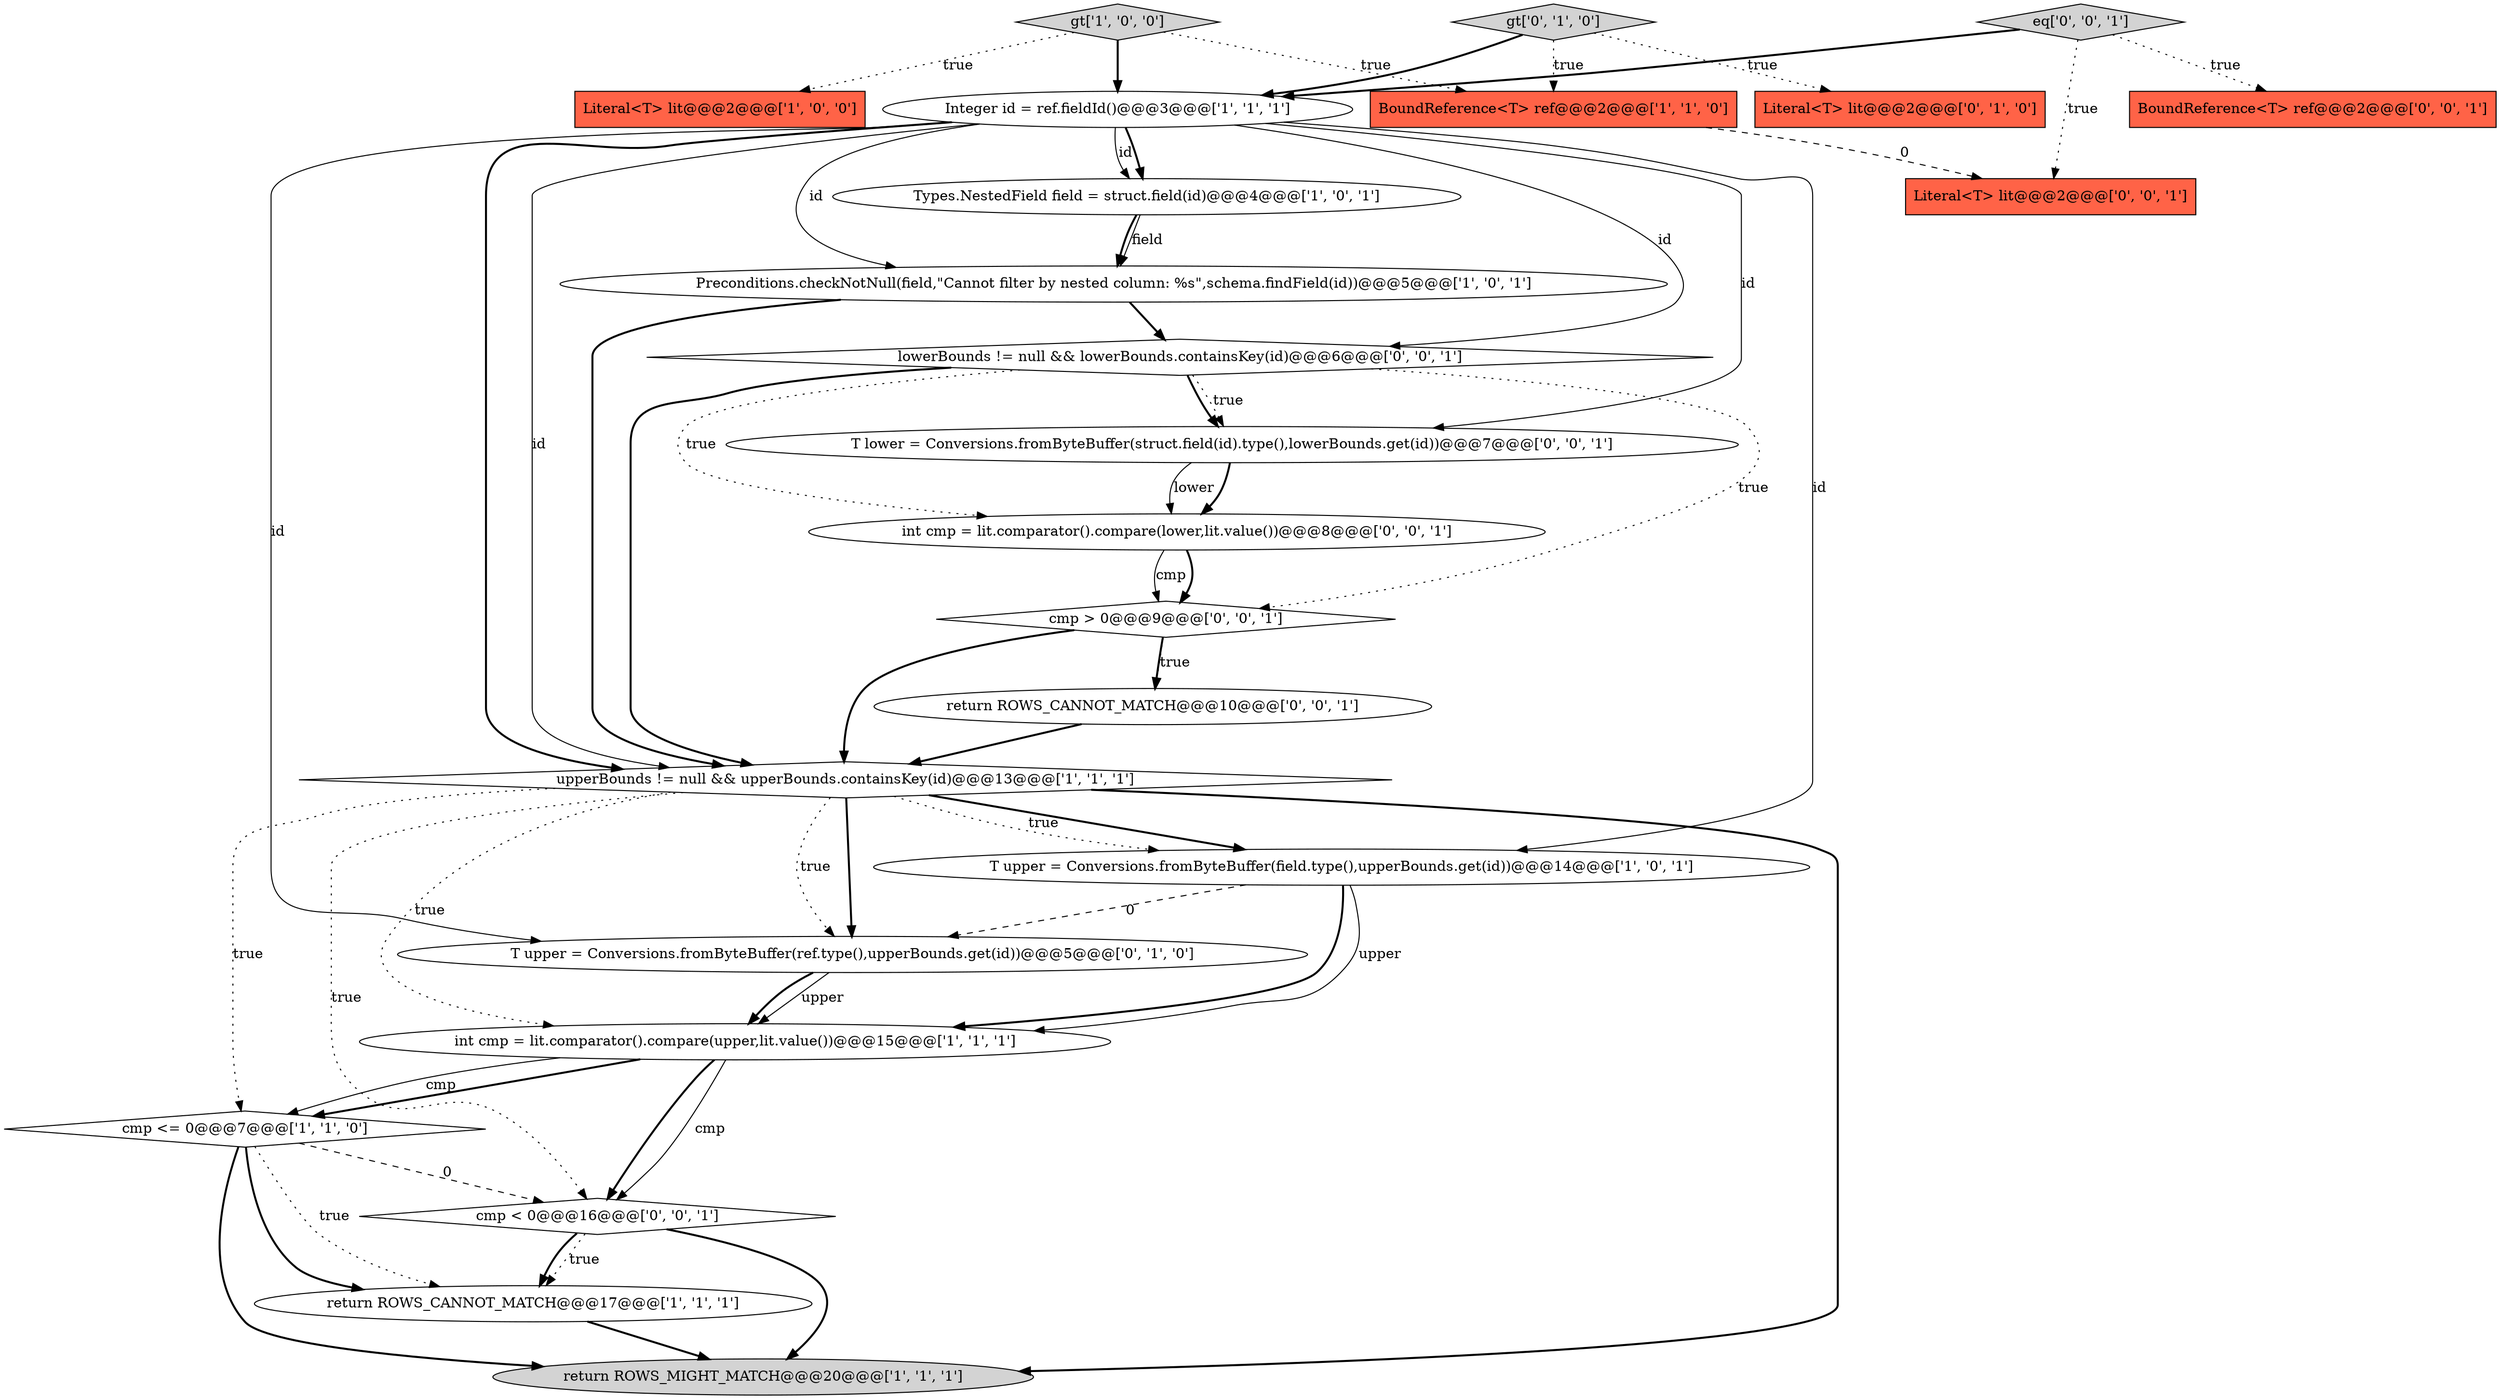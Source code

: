 digraph {
3 [style = filled, label = "upperBounds != null && upperBounds.containsKey(id)@@@13@@@['1', '1', '1']", fillcolor = white, shape = diamond image = "AAA0AAABBB1BBB"];
22 [style = filled, label = "return ROWS_CANNOT_MATCH@@@10@@@['0', '0', '1']", fillcolor = white, shape = ellipse image = "AAA0AAABBB3BBB"];
2 [style = filled, label = "T upper = Conversions.fromByteBuffer(field.type(),upperBounds.get(id))@@@14@@@['1', '0', '1']", fillcolor = white, shape = ellipse image = "AAA0AAABBB1BBB"];
11 [style = filled, label = "return ROWS_CANNOT_MATCH@@@17@@@['1', '1', '1']", fillcolor = white, shape = ellipse image = "AAA0AAABBB1BBB"];
23 [style = filled, label = "T lower = Conversions.fromByteBuffer(struct.field(id).type(),lowerBounds.get(id))@@@7@@@['0', '0', '1']", fillcolor = white, shape = ellipse image = "AAA0AAABBB3BBB"];
12 [style = filled, label = "T upper = Conversions.fromByteBuffer(ref.type(),upperBounds.get(id))@@@5@@@['0', '1', '0']", fillcolor = white, shape = ellipse image = "AAA1AAABBB2BBB"];
20 [style = filled, label = "Literal<T> lit@@@2@@@['0', '0', '1']", fillcolor = tomato, shape = box image = "AAA0AAABBB3BBB"];
21 [style = filled, label = "int cmp = lit.comparator().compare(lower,lit.value())@@@8@@@['0', '0', '1']", fillcolor = white, shape = ellipse image = "AAA0AAABBB3BBB"];
10 [style = filled, label = "cmp <= 0@@@7@@@['1', '1', '0']", fillcolor = white, shape = diamond image = "AAA0AAABBB1BBB"];
9 [style = filled, label = "return ROWS_MIGHT_MATCH@@@20@@@['1', '1', '1']", fillcolor = lightgray, shape = ellipse image = "AAA0AAABBB1BBB"];
15 [style = filled, label = "cmp < 0@@@16@@@['0', '0', '1']", fillcolor = white, shape = diamond image = "AAA0AAABBB3BBB"];
1 [style = filled, label = "Types.NestedField field = struct.field(id)@@@4@@@['1', '0', '1']", fillcolor = white, shape = ellipse image = "AAA0AAABBB1BBB"];
7 [style = filled, label = "Literal<T> lit@@@2@@@['1', '0', '0']", fillcolor = tomato, shape = box image = "AAA0AAABBB1BBB"];
4 [style = filled, label = "Preconditions.checkNotNull(field,\"Cannot filter by nested column: %s\",schema.findField(id))@@@5@@@['1', '0', '1']", fillcolor = white, shape = ellipse image = "AAA0AAABBB1BBB"];
8 [style = filled, label = "BoundReference<T> ref@@@2@@@['1', '1', '0']", fillcolor = tomato, shape = box image = "AAA0AAABBB1BBB"];
19 [style = filled, label = "lowerBounds != null && lowerBounds.containsKey(id)@@@6@@@['0', '0', '1']", fillcolor = white, shape = diamond image = "AAA0AAABBB3BBB"];
0 [style = filled, label = "Integer id = ref.fieldId()@@@3@@@['1', '1', '1']", fillcolor = white, shape = ellipse image = "AAA0AAABBB1BBB"];
18 [style = filled, label = "eq['0', '0', '1']", fillcolor = lightgray, shape = diamond image = "AAA0AAABBB3BBB"];
17 [style = filled, label = "cmp > 0@@@9@@@['0', '0', '1']", fillcolor = white, shape = diamond image = "AAA0AAABBB3BBB"];
5 [style = filled, label = "gt['1', '0', '0']", fillcolor = lightgray, shape = diamond image = "AAA0AAABBB1BBB"];
16 [style = filled, label = "BoundReference<T> ref@@@2@@@['0', '0', '1']", fillcolor = tomato, shape = box image = "AAA0AAABBB3BBB"];
13 [style = filled, label = "Literal<T> lit@@@2@@@['0', '1', '0']", fillcolor = tomato, shape = box image = "AAA0AAABBB2BBB"];
6 [style = filled, label = "int cmp = lit.comparator().compare(upper,lit.value())@@@15@@@['1', '1', '1']", fillcolor = white, shape = ellipse image = "AAA0AAABBB1BBB"];
14 [style = filled, label = "gt['0', '1', '0']", fillcolor = lightgray, shape = diamond image = "AAA0AAABBB2BBB"];
19->3 [style = bold, label=""];
5->8 [style = dotted, label="true"];
3->12 [style = dotted, label="true"];
19->21 [style = dotted, label="true"];
18->20 [style = dotted, label="true"];
0->2 [style = solid, label="id"];
3->15 [style = dotted, label="true"];
15->9 [style = bold, label=""];
12->6 [style = solid, label="upper"];
3->2 [style = bold, label=""];
6->15 [style = bold, label=""];
0->3 [style = solid, label="id"];
10->9 [style = bold, label=""];
22->3 [style = bold, label=""];
21->17 [style = bold, label=""];
0->1 [style = solid, label="id"];
1->4 [style = solid, label="field"];
14->8 [style = dotted, label="true"];
11->9 [style = bold, label=""];
15->11 [style = dotted, label="true"];
10->11 [style = bold, label=""];
0->3 [style = bold, label=""];
14->0 [style = bold, label=""];
17->3 [style = bold, label=""];
19->23 [style = bold, label=""];
5->7 [style = dotted, label="true"];
10->15 [style = dashed, label="0"];
0->1 [style = bold, label=""];
8->20 [style = dashed, label="0"];
6->10 [style = bold, label=""];
23->21 [style = bold, label=""];
6->15 [style = solid, label="cmp"];
19->23 [style = dotted, label="true"];
3->10 [style = dotted, label="true"];
6->10 [style = solid, label="cmp"];
18->16 [style = dotted, label="true"];
5->0 [style = bold, label=""];
4->19 [style = bold, label=""];
0->12 [style = solid, label="id"];
14->13 [style = dotted, label="true"];
15->11 [style = bold, label=""];
3->12 [style = bold, label=""];
3->9 [style = bold, label=""];
0->4 [style = solid, label="id"];
3->2 [style = dotted, label="true"];
3->6 [style = dotted, label="true"];
1->4 [style = bold, label=""];
2->6 [style = bold, label=""];
0->19 [style = solid, label="id"];
17->22 [style = bold, label=""];
2->6 [style = solid, label="upper"];
19->17 [style = dotted, label="true"];
17->22 [style = dotted, label="true"];
10->11 [style = dotted, label="true"];
0->23 [style = solid, label="id"];
23->21 [style = solid, label="lower"];
4->3 [style = bold, label=""];
12->6 [style = bold, label=""];
2->12 [style = dashed, label="0"];
18->0 [style = bold, label=""];
21->17 [style = solid, label="cmp"];
}
